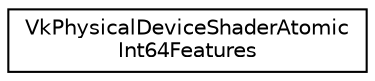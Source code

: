 digraph "Graphical Class Hierarchy"
{
 // LATEX_PDF_SIZE
  edge [fontname="Helvetica",fontsize="10",labelfontname="Helvetica",labelfontsize="10"];
  node [fontname="Helvetica",fontsize="10",shape=record];
  rankdir="LR";
  Node0 [label="VkPhysicalDeviceShaderAtomic\lInt64Features",height=0.2,width=0.4,color="black", fillcolor="white", style="filled",URL="$structVkPhysicalDeviceShaderAtomicInt64Features.html",tooltip=" "];
}
